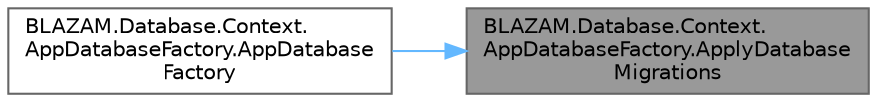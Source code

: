 digraph "BLAZAM.Database.Context.AppDatabaseFactory.ApplyDatabaseMigrations"
{
 // LATEX_PDF_SIZE
  bgcolor="transparent";
  edge [fontname=Helvetica,fontsize=10,labelfontname=Helvetica,labelfontsize=10];
  node [fontname=Helvetica,fontsize=10,shape=box,height=0.2,width=0.4];
  rankdir="RL";
  Node1 [id="Node000001",label="BLAZAM.Database.Context.\lAppDatabaseFactory.ApplyDatabase\lMigrations",height=0.2,width=0.4,color="gray40", fillcolor="grey60", style="filled", fontcolor="black",tooltip="Applies all pending database migrations."];
  Node1 -> Node2 [id="edge1_Node000001_Node000002",dir="back",color="steelblue1",style="solid",tooltip=" "];
  Node2 [id="Node000002",label="BLAZAM.Database.Context.\lAppDatabaseFactory.AppDatabase\lFactory",height=0.2,width=0.4,color="grey40", fillcolor="white", style="filled",URL="$class_b_l_a_z_a_m_1_1_database_1_1_context_1_1_app_database_factory.html#a0b80481929dce204cf77da08ebce5df7",tooltip="Creates a new factory with the supplied configuration and ApplicationInfo"];
}
